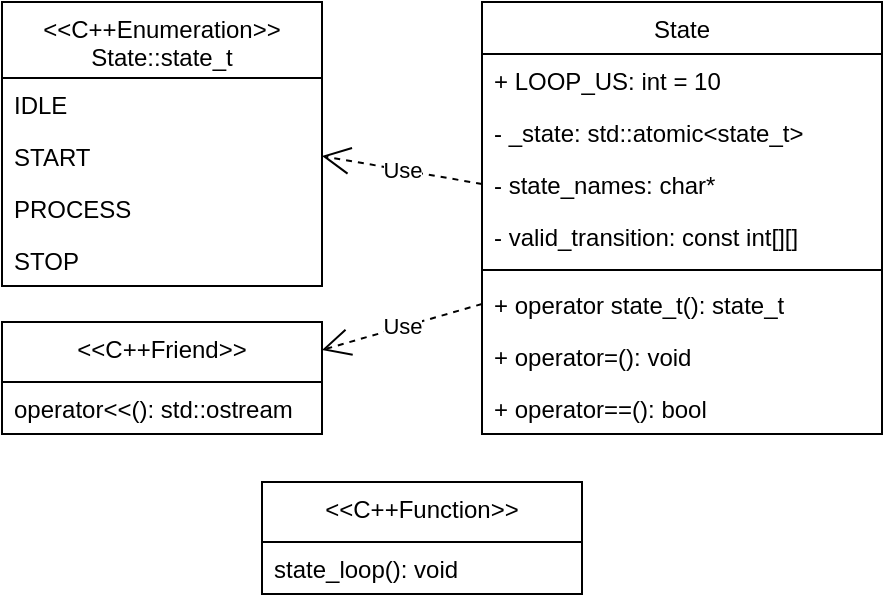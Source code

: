 <mxfile version="16.5.1" type="device" pages="5"><diagram id="C5RBs43oDa-KdzZeNtuy" name="State"><mxGraphModel dx="1036" dy="640" grid="1" gridSize="10" guides="1" tooltips="1" connect="1" arrows="1" fold="1" page="1" pageScale="1" pageWidth="827" pageHeight="1169" math="0" shadow="0"><root><mxCell id="WIyWlLk6GJQsqaUBKTNV-0"/><mxCell id="WIyWlLk6GJQsqaUBKTNV-1" parent="WIyWlLk6GJQsqaUBKTNV-0"/><mxCell id="zkfFHV4jXpPFQw0GAbJ--6" value="State" style="swimlane;fontStyle=0;align=center;verticalAlign=top;childLayout=stackLayout;horizontal=1;startSize=26;horizontalStack=0;resizeParent=1;resizeLast=0;collapsible=1;marginBottom=0;rounded=0;shadow=0;strokeWidth=1;" parent="WIyWlLk6GJQsqaUBKTNV-1" vertex="1"><mxGeometry x="280" y="80" width="200" height="216" as="geometry"><mxRectangle x="130" y="380" width="160" height="26" as="alternateBounds"/></mxGeometry></mxCell><mxCell id="zkfFHV4jXpPFQw0GAbJ--7" value="+ LOOP_US: int = 10" style="text;align=left;verticalAlign=top;spacingLeft=4;spacingRight=4;overflow=hidden;rotatable=0;points=[[0,0.5],[1,0.5]];portConstraint=eastwest;" parent="zkfFHV4jXpPFQw0GAbJ--6" vertex="1"><mxGeometry y="26" width="200" height="26" as="geometry"/></mxCell><mxCell id="RY9YaPXc2gvFqmGJbjss-0" value="- _state: std::atomic&lt;state_t&gt;&#10;" style="text;align=left;verticalAlign=top;spacingLeft=4;spacingRight=4;overflow=hidden;rotatable=0;points=[[0,0.5],[1,0.5]];portConstraint=eastwest;rounded=0;shadow=0;html=0;" parent="zkfFHV4jXpPFQw0GAbJ--6" vertex="1"><mxGeometry y="52" width="200" height="26" as="geometry"/></mxCell><mxCell id="RY9YaPXc2gvFqmGJbjss-2" value="- state_names: char*" style="text;align=left;verticalAlign=top;spacingLeft=4;spacingRight=4;overflow=hidden;rotatable=0;points=[[0,0.5],[1,0.5]];portConstraint=eastwest;rounded=0;shadow=0;html=0;" parent="zkfFHV4jXpPFQw0GAbJ--6" vertex="1"><mxGeometry y="78" width="200" height="26" as="geometry"/></mxCell><mxCell id="RY9YaPXc2gvFqmGJbjss-3" value="- valid_transition: const int[][]" style="text;align=left;verticalAlign=top;spacingLeft=4;spacingRight=4;overflow=hidden;rotatable=0;points=[[0,0.5],[1,0.5]];portConstraint=eastwest;rounded=0;shadow=0;html=0;" parent="zkfFHV4jXpPFQw0GAbJ--6" vertex="1"><mxGeometry y="104" width="200" height="26" as="geometry"/></mxCell><mxCell id="zkfFHV4jXpPFQw0GAbJ--9" value="" style="line;html=1;strokeWidth=1;align=left;verticalAlign=middle;spacingTop=-1;spacingLeft=3;spacingRight=3;rotatable=0;labelPosition=right;points=[];portConstraint=eastwest;" parent="zkfFHV4jXpPFQw0GAbJ--6" vertex="1"><mxGeometry y="130" width="200" height="8" as="geometry"/></mxCell><mxCell id="RY9YaPXc2gvFqmGJbjss-6" value="+ operator state_t(): state_t" style="text;align=left;verticalAlign=top;spacingLeft=4;spacingRight=4;overflow=hidden;rotatable=0;points=[[0,0.5],[1,0.5]];portConstraint=eastwest;" parent="zkfFHV4jXpPFQw0GAbJ--6" vertex="1"><mxGeometry y="138" width="200" height="26" as="geometry"/></mxCell><mxCell id="RY9YaPXc2gvFqmGJbjss-1" value="+ operator=(): void&#10;" style="text;align=left;verticalAlign=top;spacingLeft=4;spacingRight=4;overflow=hidden;rotatable=0;points=[[0,0.5],[1,0.5]];portConstraint=eastwest;" parent="zkfFHV4jXpPFQw0GAbJ--6" vertex="1"><mxGeometry y="164" width="200" height="26" as="geometry"/></mxCell><mxCell id="RY9YaPXc2gvFqmGJbjss-5" value="+ operator==(): bool" style="text;align=left;verticalAlign=top;spacingLeft=4;spacingRight=4;overflow=hidden;rotatable=0;points=[[0,0.5],[1,0.5]];portConstraint=eastwest;" parent="zkfFHV4jXpPFQw0GAbJ--6" vertex="1"><mxGeometry y="190" width="200" height="26" as="geometry"/></mxCell><mxCell id="RY9YaPXc2gvFqmGJbjss-72" value="&lt;&lt;C++Enumeration&gt;&gt;&#10;State::state_t" style="swimlane;fontStyle=0;align=center;verticalAlign=top;childLayout=stackLayout;horizontal=1;startSize=38;horizontalStack=0;resizeParent=1;resizeLast=0;collapsible=1;marginBottom=0;rounded=0;shadow=0;strokeWidth=1;" parent="WIyWlLk6GJQsqaUBKTNV-1" vertex="1"><mxGeometry x="40" y="80" width="160" height="142" as="geometry"><mxRectangle x="340" y="380" width="170" height="26" as="alternateBounds"/></mxGeometry></mxCell><mxCell id="RY9YaPXc2gvFqmGJbjss-77" value="IDLE&#10;" style="text;align=left;verticalAlign=top;spacingLeft=4;spacingRight=4;overflow=hidden;rotatable=0;points=[[0,0.5],[1,0.5]];portConstraint=eastwest;" parent="RY9YaPXc2gvFqmGJbjss-72" vertex="1"><mxGeometry y="38" width="160" height="26" as="geometry"/></mxCell><mxCell id="RY9YaPXc2gvFqmGJbjss-75" value="START" style="text;align=left;verticalAlign=top;spacingLeft=4;spacingRight=4;overflow=hidden;rotatable=0;points=[[0,0.5],[1,0.5]];portConstraint=eastwest;" parent="RY9YaPXc2gvFqmGJbjss-72" vertex="1"><mxGeometry y="64" width="160" height="26" as="geometry"/></mxCell><mxCell id="RY9YaPXc2gvFqmGJbjss-78" value="PROCESS" style="text;align=left;verticalAlign=top;spacingLeft=4;spacingRight=4;overflow=hidden;rotatable=0;points=[[0,0.5],[1,0.5]];portConstraint=eastwest;" parent="RY9YaPXc2gvFqmGJbjss-72" vertex="1"><mxGeometry y="90" width="160" height="26" as="geometry"/></mxCell><mxCell id="RY9YaPXc2gvFqmGJbjss-76" value="STOP" style="text;align=left;verticalAlign=top;spacingLeft=4;spacingRight=4;overflow=hidden;rotatable=0;points=[[0,0.5],[1,0.5]];portConstraint=eastwest;" parent="RY9YaPXc2gvFqmGJbjss-72" vertex="1"><mxGeometry y="116" width="160" height="26" as="geometry"/></mxCell><mxCell id="LaGKJCUzEwlvBnWFK8P4-9" value="&lt;&lt;C++Friend&gt;&gt;&#10;" style="swimlane;fontStyle=0;align=center;verticalAlign=top;childLayout=stackLayout;horizontal=1;startSize=30;horizontalStack=0;resizeParent=1;resizeLast=0;collapsible=1;marginBottom=0;rounded=0;shadow=0;strokeWidth=1;" vertex="1" parent="WIyWlLk6GJQsqaUBKTNV-1"><mxGeometry x="40" y="240" width="160" height="56" as="geometry"><mxRectangle x="340" y="380" width="170" height="26" as="alternateBounds"/></mxGeometry></mxCell><mxCell id="LaGKJCUzEwlvBnWFK8P4-19" value="operator&lt;&lt;(): std::ostream" style="text;align=left;verticalAlign=top;spacingLeft=4;spacingRight=4;overflow=hidden;rotatable=0;points=[[0,0.5],[1,0.5]];portConstraint=eastwest;" vertex="1" parent="LaGKJCUzEwlvBnWFK8P4-9"><mxGeometry y="30" width="160" height="26" as="geometry"/></mxCell><mxCell id="LaGKJCUzEwlvBnWFK8P4-21" value="Use" style="endArrow=open;endSize=12;dashed=1;html=1;rounded=0;entryX=1;entryY=0.5;entryDx=0;entryDy=0;" edge="1" parent="WIyWlLk6GJQsqaUBKTNV-1" target="RY9YaPXc2gvFqmGJbjss-75"><mxGeometry width="160" relative="1" as="geometry"><mxPoint x="280" y="171" as="sourcePoint"/><mxPoint x="200" y="163" as="targetPoint"/></mxGeometry></mxCell><mxCell id="LaGKJCUzEwlvBnWFK8P4-22" value="Use" style="endArrow=open;endSize=12;dashed=1;html=1;rounded=0;entryX=1;entryY=0.25;entryDx=0;entryDy=0;exitX=0;exitY=0.5;exitDx=0;exitDy=0;" edge="1" parent="WIyWlLk6GJQsqaUBKTNV-1" source="RY9YaPXc2gvFqmGJbjss-6" target="LaGKJCUzEwlvBnWFK8P4-9"><mxGeometry width="160" relative="1" as="geometry"><mxPoint x="320" y="366" as="sourcePoint"/><mxPoint x="240" y="332" as="targetPoint"/></mxGeometry></mxCell><mxCell id="2EZqiLzmuTnbIzknd549-1" value="&lt;&lt;C++Function&gt;&gt;&#10;" style="swimlane;fontStyle=0;align=center;verticalAlign=top;childLayout=stackLayout;horizontal=1;startSize=30;horizontalStack=0;resizeParent=1;resizeLast=0;collapsible=1;marginBottom=0;rounded=0;shadow=0;strokeWidth=1;" vertex="1" parent="WIyWlLk6GJQsqaUBKTNV-1"><mxGeometry x="170" y="320" width="160" height="56" as="geometry"><mxRectangle x="340" y="380" width="170" height="26" as="alternateBounds"/></mxGeometry></mxCell><mxCell id="2EZqiLzmuTnbIzknd549-2" value="state_loop(): void" style="text;align=left;verticalAlign=top;spacingLeft=4;spacingRight=4;overflow=hidden;rotatable=0;points=[[0,0.5],[1,0.5]];portConstraint=eastwest;" vertex="1" parent="2EZqiLzmuTnbIzknd549-1"><mxGeometry y="30" width="160" height="26" as="geometry"/></mxCell></root></mxGraphModel></diagram><diagram id="S3ZSPLwjnr560qJW5MFK" name="Terminal"><mxGraphModel dx="1036" dy="640" grid="1" gridSize="10" guides="1" tooltips="1" connect="1" arrows="1" fold="1" page="1" pageScale="1" pageWidth="850" pageHeight="1100" math="0" shadow="0"><root><mxCell id="K1Q7f3SNImgeeoyiv7hC-0"/><mxCell id="K1Q7f3SNImgeeoyiv7hC-1" parent="K1Q7f3SNImgeeoyiv7hC-0"/><mxCell id="K1Q7f3SNImgeeoyiv7hC-2" value="Terminal" style="swimlane;fontStyle=0;align=center;verticalAlign=top;childLayout=stackLayout;horizontal=1;startSize=26;horizontalStack=0;resizeParent=1;resizeLast=0;collapsible=1;marginBottom=0;rounded=0;shadow=0;strokeWidth=1;" vertex="1" parent="K1Q7f3SNImgeeoyiv7hC-1"><mxGeometry x="280" y="40" width="200" height="138" as="geometry"><mxRectangle x="340" y="380" width="170" height="26" as="alternateBounds"/></mxGeometry></mxCell><mxCell id="K1Q7f3SNImgeeoyiv7hC-3" value="+ LOOP_MS" style="text;align=left;verticalAlign=top;spacingLeft=4;spacingRight=4;overflow=hidden;rotatable=0;points=[[0,0.5],[1,0.5]];portConstraint=eastwest;" vertex="1" parent="K1Q7f3SNImgeeoyiv7hC-2"><mxGeometry y="26" width="200" height="26" as="geometry"/></mxCell><mxCell id="K1Q7f3SNImgeeoyiv7hC-4" value="+ is_active: std::atomic&lt;bool&gt;" style="text;align=left;verticalAlign=top;spacingLeft=4;spacingRight=4;overflow=hidden;rotatable=0;points=[[0,0.5],[1,0.5]];portConstraint=eastwest;" vertex="1" parent="K1Q7f3SNImgeeoyiv7hC-2"><mxGeometry y="52" width="200" height="26" as="geometry"/></mxCell><mxCell id="K1Q7f3SNImgeeoyiv7hC-5" value="" style="line;html=1;strokeWidth=1;align=left;verticalAlign=middle;spacingTop=-1;spacingLeft=3;spacingRight=3;rotatable=0;labelPosition=right;points=[];portConstraint=eastwest;" vertex="1" parent="K1Q7f3SNImgeeoyiv7hC-2"><mxGeometry y="78" width="200" height="8" as="geometry"/></mxCell><mxCell id="K1Q7f3SNImgeeoyiv7hC-6" value="+ welcome(): void" style="text;align=left;verticalAlign=top;spacingLeft=4;spacingRight=4;overflow=hidden;rotatable=0;points=[[0,0.5],[1,0.5]];portConstraint=eastwest;" vertex="1" parent="K1Q7f3SNImgeeoyiv7hC-2"><mxGeometry y="86" width="200" height="26" as="geometry"/></mxCell><mxCell id="K1Q7f3SNImgeeoyiv7hC-7" value="+ log_data(): void" style="text;align=left;verticalAlign=top;spacingLeft=4;spacingRight=4;overflow=hidden;rotatable=0;points=[[0,0.5],[1,0.5]];portConstraint=eastwest;" vertex="1" parent="K1Q7f3SNImgeeoyiv7hC-2"><mxGeometry y="112" width="200" height="26" as="geometry"/></mxCell><mxCell id="K1Q7f3SNImgeeoyiv7hC-8" value="&lt;&lt;C++Enumeration&gt;&gt;&#10;Terminal::cmd_t" style="swimlane;fontStyle=0;align=center;verticalAlign=top;childLayout=stackLayout;horizontal=1;startSize=38;horizontalStack=0;resizeParent=1;resizeLast=0;collapsible=1;marginBottom=0;rounded=0;shadow=0;strokeWidth=1;" vertex="1" parent="K1Q7f3SNImgeeoyiv7hC-1"><mxGeometry x="40" y="40" width="160" height="246" as="geometry"><mxRectangle x="340" y="380" width="170" height="26" as="alternateBounds"/></mxGeometry></mxCell><mxCell id="K1Q7f3SNImgeeoyiv7hC-9" value="UNKNOWN" style="text;align=left;verticalAlign=top;spacingLeft=4;spacingRight=4;overflow=hidden;rotatable=0;points=[[0,0.5],[1,0.5]];portConstraint=eastwest;" vertex="1" parent="K1Q7f3SNImgeeoyiv7hC-8"><mxGeometry y="38" width="160" height="26" as="geometry"/></mxCell><mxCell id="K1Q7f3SNImgeeoyiv7hC-10" value="HELP" style="text;align=left;verticalAlign=top;spacingLeft=4;spacingRight=4;overflow=hidden;rotatable=0;points=[[0,0.5],[1,0.5]];portConstraint=eastwest;" vertex="1" parent="K1Q7f3SNImgeeoyiv7hC-8"><mxGeometry y="64" width="160" height="26" as="geometry"/></mxCell><mxCell id="K1Q7f3SNImgeeoyiv7hC-11" value="START" style="text;align=left;verticalAlign=top;spacingLeft=4;spacingRight=4;overflow=hidden;rotatable=0;points=[[0,0.5],[1,0.5]];portConstraint=eastwest;" vertex="1" parent="K1Q7f3SNImgeeoyiv7hC-8"><mxGeometry y="90" width="160" height="26" as="geometry"/></mxCell><mxCell id="K1Q7f3SNImgeeoyiv7hC-12" value="STOP" style="text;align=left;verticalAlign=top;spacingLeft=4;spacingRight=4;overflow=hidden;rotatable=0;points=[[0,0.5],[1,0.5]];portConstraint=eastwest;" vertex="1" parent="K1Q7f3SNImgeeoyiv7hC-8"><mxGeometry y="116" width="160" height="26" as="geometry"/></mxCell><mxCell id="K1Q7f3SNImgeeoyiv7hC-13" value="EDIT&#10;" style="text;align=left;verticalAlign=top;spacingLeft=4;spacingRight=4;overflow=hidden;rotatable=0;points=[[0,0.5],[1,0.5]];portConstraint=eastwest;" vertex="1" parent="K1Q7f3SNImgeeoyiv7hC-8"><mxGeometry y="142" width="160" height="26" as="geometry"/></mxCell><mxCell id="K1Q7f3SNImgeeoyiv7hC-14" value="SPEED" style="text;align=left;verticalAlign=top;spacingLeft=4;spacingRight=4;overflow=hidden;rotatable=0;points=[[0,0.5],[1,0.5]];portConstraint=eastwest;" vertex="1" parent="K1Q7f3SNImgeeoyiv7hC-8"><mxGeometry y="168" width="160" height="26" as="geometry"/></mxCell><mxCell id="K1Q7f3SNImgeeoyiv7hC-15" value="TORQUE" style="text;align=left;verticalAlign=top;spacingLeft=4;spacingRight=4;overflow=hidden;rotatable=0;points=[[0,0.5],[1,0.5]];portConstraint=eastwest;" vertex="1" parent="K1Q7f3SNImgeeoyiv7hC-8"><mxGeometry y="194" width="160" height="26" as="geometry"/></mxCell><mxCell id="K1Q7f3SNImgeeoyiv7hC-16" value="EXIT" style="text;align=left;verticalAlign=top;spacingLeft=4;spacingRight=4;overflow=hidden;rotatable=0;points=[[0,0.5],[1,0.5]];portConstraint=eastwest;" vertex="1" parent="K1Q7f3SNImgeeoyiv7hC-8"><mxGeometry y="220" width="160" height="26" as="geometry"/></mxCell><mxCell id="K1Q7f3SNImgeeoyiv7hC-17" value="Use" style="endArrow=open;endSize=12;dashed=1;html=1;rounded=0;entryX=1;entryY=0.5;entryDx=0;entryDy=0;exitX=0;exitY=0.5;exitDx=0;exitDy=0;" edge="1" parent="K1Q7f3SNImgeeoyiv7hC-1" source="K1Q7f3SNImgeeoyiv7hC-6" target="K1Q7f3SNImgeeoyiv7hC-12"><mxGeometry width="160" relative="1" as="geometry"><mxPoint x="370" y="239.0" as="sourcePoint"/><mxPoint x="290" y="210" as="targetPoint"/></mxGeometry></mxCell><mxCell id="SVa6zPz8AVin_waZwpMo-0" value="&lt;&lt;C++Function&gt;&gt;&#10;" style="swimlane;fontStyle=0;align=center;verticalAlign=top;childLayout=stackLayout;horizontal=1;startSize=30;horizontalStack=0;resizeParent=1;resizeLast=0;collapsible=1;marginBottom=0;rounded=0;shadow=0;strokeWidth=1;" vertex="1" parent="K1Q7f3SNImgeeoyiv7hC-1"><mxGeometry x="280" y="230" width="160" height="56" as="geometry"><mxRectangle x="340" y="380" width="170" height="26" as="alternateBounds"/></mxGeometry></mxCell><mxCell id="SVa6zPz8AVin_waZwpMo-1" value="terminal_loop(): void" style="text;align=left;verticalAlign=top;spacingLeft=4;spacingRight=4;overflow=hidden;rotatable=0;points=[[0,0.5],[1,0.5]];portConstraint=eastwest;" vertex="1" parent="SVa6zPz8AVin_waZwpMo-0"><mxGeometry y="30" width="160" height="26" as="geometry"/></mxCell></root></mxGraphModel></diagram><diagram id="K4_wz26u4_bJ9u6Z-ovo" name="Log"><mxGraphModel dx="1036" dy="640" grid="1" gridSize="10" guides="1" tooltips="1" connect="1" arrows="1" fold="1" page="1" pageScale="1" pageWidth="850" pageHeight="1100" math="0" shadow="0"><root><mxCell id="4l3vpZt_UCrVQgA9p2ei-0"/><mxCell id="4l3vpZt_UCrVQgA9p2ei-1" parent="4l3vpZt_UCrVQgA9p2ei-0"/><mxCell id="4l3vpZt_UCrVQgA9p2ei-2" value="Log" style="swimlane;fontStyle=0;align=center;verticalAlign=top;childLayout=stackLayout;horizontal=1;startSize=26;horizontalStack=0;resizeParent=1;resizeLast=0;collapsible=1;marginBottom=0;rounded=0;shadow=0;strokeWidth=1;" vertex="1" parent="4l3vpZt_UCrVQgA9p2ei-1"><mxGeometry x="40" y="40" width="200" height="60" as="geometry"><mxRectangle x="340" y="380" width="170" height="26" as="alternateBounds"/></mxGeometry></mxCell><mxCell id="4l3vpZt_UCrVQgA9p2ei-3" value="" style="line;html=1;strokeWidth=1;align=left;verticalAlign=middle;spacingTop=-1;spacingLeft=3;spacingRight=3;rotatable=0;labelPosition=right;points=[];portConstraint=eastwest;" vertex="1" parent="4l3vpZt_UCrVQgA9p2ei-2"><mxGeometry y="26" width="200" height="8" as="geometry"/></mxCell><mxCell id="4l3vpZt_UCrVQgA9p2ei-4" value="+ Log(): Log" style="text;align=left;verticalAlign=top;spacingLeft=4;spacingRight=4;overflow=hidden;rotatable=0;points=[[0,0.5],[1,0.5]];portConstraint=eastwest;" vertex="1" parent="4l3vpZt_UCrVQgA9p2ei-2"><mxGeometry y="34" width="200" height="26" as="geometry"/></mxCell></root></mxGraphModel></diagram><diagram id="j2B9jsabrFUEnGtj6gN2" name="Register"><mxGraphModel dx="1038" dy="641" grid="1" gridSize="10" guides="1" tooltips="1" connect="1" arrows="1" fold="1" page="1" pageScale="1" pageWidth="850" pageHeight="1100" math="0" shadow="0"><root><mxCell id="ud2rbgxDTZCjJ-v95dRw-0"/><mxCell id="ud2rbgxDTZCjJ-v95dRw-1" parent="ud2rbgxDTZCjJ-v95dRw-0"/><mxCell id="ud2rbgxDTZCjJ-v95dRw-2" value="Register" style="swimlane;fontStyle=0;align=center;verticalAlign=top;childLayout=stackLayout;horizontal=1;startSize=26;horizontalStack=0;resizeParent=1;resizeLast=0;collapsible=1;marginBottom=0;rounded=0;shadow=0;strokeWidth=1;" vertex="1" parent="ud2rbgxDTZCjJ-v95dRw-1"><mxGeometry x="325" y="121" width="200" height="212" as="geometry"><mxRectangle x="340" y="380" width="170" height="26" as="alternateBounds"/></mxGeometry></mxCell><mxCell id="ud2rbgxDTZCjJ-v95dRw-3" value="- region: std::string" style="text;align=left;verticalAlign=top;spacingLeft=4;spacingRight=4;overflow=hidden;rotatable=0;points=[[0,0.5],[1,0.5]];portConstraint=eastwest;" vertex="1" parent="ud2rbgxDTZCjJ-v95dRw-2"><mxGeometry y="26" width="200" height="22" as="geometry"/></mxCell><mxCell id="ud2rbgxDTZCjJ-v95dRw-4" value="- alias: std::string" style="text;align=left;verticalAlign=top;spacingLeft=4;spacingRight=4;overflow=hidden;rotatable=0;points=[[0,0.5],[1,0.5]];portConstraint=eastwest;" vertex="1" parent="ud2rbgxDTZCjJ-v95dRw-2"><mxGeometry y="48" width="200" height="26" as="geometry"/></mxCell><mxCell id="ud2rbgxDTZCjJ-v95dRw-5" value="- fix: fixed_point" style="text;align=left;verticalAlign=top;spacingLeft=4;spacingRight=4;overflow=hidden;rotatable=0;points=[[0,0.5],[1,0.5]];portConstraint=eastwest;" vertex="1" parent="ud2rbgxDTZCjJ-v95dRw-2"><mxGeometry y="74" width="200" height="26" as="geometry"/></mxCell><mxCell id="ud2rbgxDTZCjJ-v95dRw-6" value="" style="line;html=1;strokeWidth=1;align=left;verticalAlign=middle;spacingTop=-1;spacingLeft=3;spacingRight=3;rotatable=0;labelPosition=right;points=[];portConstraint=eastwest;" vertex="1" parent="ud2rbgxDTZCjJ-v95dRw-2"><mxGeometry y="100" width="200" height="8" as="geometry"/></mxCell><mxCell id="ud2rbgxDTZCjJ-v95dRw-7" value="+ Register(): Register" style="text;align=left;verticalAlign=top;spacingLeft=4;spacingRight=4;overflow=hidden;rotatable=0;points=[[0,0.5],[1,0.5]];portConstraint=eastwest;" vertex="1" parent="ud2rbgxDTZCjJ-v95dRw-2"><mxGeometry y="108" width="200" height="26" as="geometry"/></mxCell><mxCell id="Oyr0XDXGNVJnuecXMp4w-0" value="+ operator ==(): Register" style="text;align=left;verticalAlign=top;spacingLeft=4;spacingRight=4;overflow=hidden;rotatable=0;points=[[0,0.5],[1,0.5]];portConstraint=eastwest;" vertex="1" parent="ud2rbgxDTZCjJ-v95dRw-2"><mxGeometry y="134" width="200" height="26" as="geometry"/></mxCell><mxCell id="PlrAAFxv6j3PhcF66_7F-8" value="+ operator =(): void&#10;" style="text;align=left;verticalAlign=top;spacingLeft=4;spacingRight=4;overflow=hidden;rotatable=0;points=[[0,0.5],[1,0.5]];portConstraint=eastwest;" vertex="1" parent="ud2rbgxDTZCjJ-v95dRw-2"><mxGeometry y="160" width="200" height="26" as="geometry"/></mxCell><mxCell id="PlrAAFxv6j3PhcF66_7F-7" value="+ operator float(): float&#10;" style="text;align=left;verticalAlign=top;spacingLeft=4;spacingRight=4;overflow=hidden;rotatable=0;points=[[0,0.5],[1,0.5]];portConstraint=eastwest;" vertex="1" parent="ud2rbgxDTZCjJ-v95dRw-2"><mxGeometry y="186" width="200" height="26" as="geometry"/></mxCell><mxCell id="ud2rbgxDTZCjJ-v95dRw-8" value="Sensor" style="swimlane;fontStyle=0;align=center;verticalAlign=top;childLayout=stackLayout;horizontal=1;startSize=26;horizontalStack=0;resizeParent=1;resizeLast=0;collapsible=1;marginBottom=0;rounded=0;shadow=0;strokeWidth=1;" vertex="1" parent="ud2rbgxDTZCjJ-v95dRw-1"><mxGeometry x="600" y="150" width="200" height="112" as="geometry"><mxRectangle x="340" y="380" width="170" height="26" as="alternateBounds"/></mxGeometry></mxCell><mxCell id="PlrAAFxv6j3PhcF66_7F-5" value="+ regs: Register" style="text;align=left;verticalAlign=top;spacingLeft=4;spacingRight=4;overflow=hidden;rotatable=0;points=[[0,0.5],[1,0.5]];portConstraint=eastwest;" vertex="1" parent="ud2rbgxDTZCjJ-v95dRw-8"><mxGeometry y="26" width="200" height="26" as="geometry"/></mxCell><mxCell id="ud2rbgxDTZCjJ-v95dRw-9" value="" style="line;html=1;strokeWidth=1;align=left;verticalAlign=middle;spacingTop=-1;spacingLeft=3;spacingRight=3;rotatable=0;labelPosition=right;points=[];portConstraint=eastwest;" vertex="1" parent="ud2rbgxDTZCjJ-v95dRw-8"><mxGeometry y="52" width="200" height="8" as="geometry"/></mxCell><mxCell id="ud2rbgxDTZCjJ-v95dRw-10" value="+ Sensor(): Sensor" style="text;align=left;verticalAlign=top;spacingLeft=4;spacingRight=4;overflow=hidden;rotatable=0;points=[[0,0.5],[1,0.5]];portConstraint=eastwest;" vertex="1" parent="ud2rbgxDTZCjJ-v95dRw-8"><mxGeometry y="60" width="200" height="26" as="geometry"/></mxCell><mxCell id="PlrAAFxv6j3PhcF66_7F-4" value="+ update(): void" style="text;align=left;verticalAlign=top;spacingLeft=4;spacingRight=4;overflow=hidden;rotatable=0;points=[[0,0.5],[1,0.5]];portConstraint=eastwest;" vertex="1" parent="ud2rbgxDTZCjJ-v95dRw-8"><mxGeometry y="86" width="200" height="26" as="geometry"/></mxCell><mxCell id="ud2rbgxDTZCjJ-v95dRw-11" value="&lt;&lt;C++Typedef&gt;&gt;&#10;fixed_point" style="swimlane;fontStyle=0;align=center;verticalAlign=top;childLayout=stackLayout;horizontal=1;startSize=40;horizontalStack=0;resizeParent=1;resizeLast=0;collapsible=1;marginBottom=0;rounded=0;shadow=0;strokeWidth=1;" vertex="1" parent="ud2rbgxDTZCjJ-v95dRw-1"><mxGeometry x="45" y="120" width="200" height="118" as="geometry"><mxRectangle x="340" y="380" width="170" height="26" as="alternateBounds"/></mxGeometry></mxCell><mxCell id="ud2rbgxDTZCjJ-v95dRw-12" value="+ bits: unsigned int = 32" style="text;align=left;verticalAlign=top;spacingLeft=4;spacingRight=4;overflow=hidden;rotatable=0;points=[[0,0.5],[1,0.5]];portConstraint=eastwest;" vertex="1" parent="ud2rbgxDTZCjJ-v95dRw-11"><mxGeometry y="40" width="200" height="26" as="geometry"/></mxCell><mxCell id="ud2rbgxDTZCjJ-v95dRw-13" value="+ bin_point: unsigned int = 0" style="text;align=left;verticalAlign=top;spacingLeft=4;spacingRight=4;overflow=hidden;rotatable=0;points=[[0,0.5],[1,0.5]];portConstraint=eastwest;" vertex="1" parent="ud2rbgxDTZCjJ-v95dRw-11"><mxGeometry y="66" width="200" height="26" as="geometry"/></mxCell><mxCell id="ud2rbgxDTZCjJ-v95dRw-14" value="+ sign: unsigned int = 0" style="text;align=left;verticalAlign=top;spacingLeft=4;spacingRight=4;overflow=hidden;rotatable=0;points=[[0,0.5],[1,0.5]];portConstraint=eastwest;" vertex="1" parent="ud2rbgxDTZCjJ-v95dRw-11"><mxGeometry y="92" width="200" height="26" as="geometry"/></mxCell><mxCell id="ud2rbgxDTZCjJ-v95dRw-15" value="Use" style="endArrow=open;endSize=12;dashed=1;html=1;rounded=0;exitX=0;exitY=0.5;exitDx=0;exitDy=0;entryX=1;entryY=0.5;entryDx=0;entryDy=0;" edge="1" parent="ud2rbgxDTZCjJ-v95dRw-1" source="PlrAAFxv6j3PhcF66_7F-5" target="ud2rbgxDTZCjJ-v95dRw-4"><mxGeometry width="160" relative="1" as="geometry"><mxPoint x="515" y="50" as="sourcePoint"/><mxPoint x="565" y="230" as="targetPoint"/></mxGeometry></mxCell><mxCell id="ud2rbgxDTZCjJ-v95dRw-16" value="Use" style="endArrow=open;endSize=12;dashed=1;html=1;rounded=0;entryX=1;entryY=0.5;entryDx=0;entryDy=0;exitX=0;exitY=0.5;exitDx=0;exitDy=0;" edge="1" parent="ud2rbgxDTZCjJ-v95dRw-1" source="ud2rbgxDTZCjJ-v95dRw-5" target="ud2rbgxDTZCjJ-v95dRw-13"><mxGeometry width="160" relative="1" as="geometry"><mxPoint x="285" y="130" as="sourcePoint"/><mxPoint x="535" y="196" as="targetPoint"/></mxGeometry></mxCell><mxCell id="ud2rbgxDTZCjJ-v95dRw-17" value="&lt;&lt;C++Union&gt;&gt;&#10;float_cast" style="swimlane;fontStyle=0;align=center;verticalAlign=top;childLayout=stackLayout;horizontal=1;startSize=40;horizontalStack=0;resizeParent=1;resizeLast=0;collapsible=1;marginBottom=0;rounded=0;shadow=0;strokeWidth=1;" vertex="1" parent="ud2rbgxDTZCjJ-v95dRw-1"><mxGeometry x="45" y="280" width="200" height="170" as="geometry"><mxRectangle x="340" y="380" width="170" height="26" as="alternateBounds"/></mxGeometry></mxCell><mxCell id="ud2rbgxDTZCjJ-v95dRw-18" value="+ value: float" style="text;align=left;verticalAlign=top;spacingLeft=4;spacingRight=4;overflow=hidden;rotatable=0;points=[[0,0.5],[1,0.5]];portConstraint=eastwest;" vertex="1" parent="ud2rbgxDTZCjJ-v95dRw-17"><mxGeometry y="40" width="200" height="26" as="geometry"/></mxCell><mxCell id="ud2rbgxDTZCjJ-v95dRw-19" value="+ parts: struct" style="text;align=left;verticalAlign=top;spacingLeft=4;spacingRight=4;overflow=hidden;rotatable=0;points=[[0,0.5],[1,0.5]];portConstraint=eastwest;" vertex="1" parent="ud2rbgxDTZCjJ-v95dRw-17"><mxGeometry y="66" width="200" height="26" as="geometry"/></mxCell><mxCell id="ud2rbgxDTZCjJ-v95dRw-20" value="        + man: unsigned int : 23&#10;" style="text;align=left;verticalAlign=top;spacingLeft=4;spacingRight=4;overflow=hidden;rotatable=0;points=[[0,0.5],[1,0.5]];portConstraint=eastwest;" vertex="1" parent="ud2rbgxDTZCjJ-v95dRw-17"><mxGeometry y="92" width="200" height="26" as="geometry"/></mxCell><mxCell id="ud2rbgxDTZCjJ-v95dRw-21" value="        + exp: unsigned int : 23&#10;" style="text;align=left;verticalAlign=top;spacingLeft=4;spacingRight=4;overflow=hidden;rotatable=0;points=[[0,0.5],[1,0.5]];portConstraint=eastwest;" vertex="1" parent="ud2rbgxDTZCjJ-v95dRw-17"><mxGeometry y="118" width="200" height="26" as="geometry"/></mxCell><mxCell id="ud2rbgxDTZCjJ-v95dRw-22" value="        + sig: unsigned int : 23&#10;" style="text;align=left;verticalAlign=top;spacingLeft=4;spacingRight=4;overflow=hidden;rotatable=0;points=[[0,0.5],[1,0.5]];portConstraint=eastwest;" vertex="1" parent="ud2rbgxDTZCjJ-v95dRw-17"><mxGeometry y="144" width="200" height="26" as="geometry"/></mxCell><mxCell id="ud2rbgxDTZCjJ-v95dRw-23" value="Use" style="endArrow=open;endSize=12;dashed=1;html=1;rounded=0;entryX=1;entryY=0.5;entryDx=0;entryDy=0;exitX=0;exitY=0.5;exitDx=0;exitDy=0;" edge="1" parent="ud2rbgxDTZCjJ-v95dRw-1" source="Oyr0XDXGNVJnuecXMp4w-0" target="ud2rbgxDTZCjJ-v95dRw-18"><mxGeometry width="160" relative="1" as="geometry"><mxPoint x="315" y="320" as="sourcePoint"/><mxPoint x="425" y="90" as="targetPoint"/></mxGeometry></mxCell><mxCell id="PlrAAFxv6j3PhcF66_7F-0" value="&lt;&lt;C++Friend&gt;&gt;&#10;" style="swimlane;fontStyle=0;align=center;verticalAlign=top;childLayout=stackLayout;horizontal=1;startSize=30;horizontalStack=0;resizeParent=1;resizeLast=0;collapsible=1;marginBottom=0;rounded=0;shadow=0;strokeWidth=1;" vertex="1" parent="ud2rbgxDTZCjJ-v95dRw-1"><mxGeometry x="85" y="40" width="160" height="56" as="geometry"><mxRectangle x="340" y="380" width="170" height="26" as="alternateBounds"/></mxGeometry></mxCell><mxCell id="PlrAAFxv6j3PhcF66_7F-1" value="operator&lt;&lt;(): std::ostream" style="text;align=left;verticalAlign=top;spacingLeft=4;spacingRight=4;overflow=hidden;rotatable=0;points=[[0,0.5],[1,0.5]];portConstraint=eastwest;" vertex="1" parent="PlrAAFxv6j3PhcF66_7F-0"><mxGeometry y="30" width="160" height="26" as="geometry"/></mxCell><mxCell id="PlrAAFxv6j3PhcF66_7F-2" value="Use" style="endArrow=open;endSize=12;dashed=1;html=1;rounded=0;entryX=1;entryY=0.75;entryDx=0;entryDy=0;exitX=0;exitY=0.5;exitDx=0;exitDy=0;" edge="1" parent="ud2rbgxDTZCjJ-v95dRw-1" source="ud2rbgxDTZCjJ-v95dRw-3" target="PlrAAFxv6j3PhcF66_7F-0"><mxGeometry width="160" relative="1" as="geometry"><mxPoint x="365" y="330" as="sourcePoint"/><mxPoint x="255" y="395" as="targetPoint"/></mxGeometry></mxCell></root></mxGraphModel></diagram><diagram id="r12vt9d9xgPCB-riaWyj" name="State Machine"><mxGraphModel dx="1221" dy="754" grid="1" gridSize="10" guides="1" tooltips="1" connect="1" arrows="1" fold="1" page="1" pageScale="1" pageWidth="850" pageHeight="1100" math="0" shadow="0"><root><mxCell id="OSQi2vU2IYLcHTOk8HRD-0"/><mxCell id="OSQi2vU2IYLcHTOk8HRD-1" parent="OSQi2vU2IYLcHTOk8HRD-0"/><mxCell id="OSQi2vU2IYLcHTOk8HRD-2" value="State::START" style="swimlane;fontStyle=1;align=center;verticalAlign=middle;childLayout=stackLayout;horizontal=1;startSize=30;horizontalStack=0;resizeParent=0;resizeLast=1;container=0;fontColor=#000000;collapsible=0;rounded=1;arcSize=24;strokeColor=#ff0000;fillColor=#ffffc0;swimlaneFillColor=#ffffc0;dropTarget=0;" vertex="1" parent="OSQi2vU2IYLcHTOk8HRD-1"><mxGeometry x="380" y="40" width="160" height="120" as="geometry"/></mxCell><mxCell id="OSQi2vU2IYLcHTOk8HRD-7" value="State::IDLE" style="swimlane;fontStyle=1;align=center;verticalAlign=middle;childLayout=stackLayout;horizontal=1;startSize=30;horizontalStack=0;resizeParent=0;resizeLast=1;container=0;fontColor=#000000;collapsible=0;rounded=1;arcSize=24;strokeColor=#ff0000;fillColor=#ffffc0;swimlaneFillColor=#ffffc0;dropTarget=0;" vertex="1" parent="OSQi2vU2IYLcHTOk8HRD-1"><mxGeometry x="50" y="40" width="160" height="60" as="geometry"/></mxCell><mxCell id="OSQi2vU2IYLcHTOk8HRD-9" value="State::PROCESS" style="swimlane;fontStyle=1;align=center;verticalAlign=middle;childLayout=stackLayout;horizontal=1;startSize=30;horizontalStack=0;resizeParent=0;resizeLast=1;container=0;fontColor=#000000;collapsible=0;rounded=1;arcSize=24;strokeColor=#ff0000;fillColor=#ffffc0;swimlaneFillColor=#ffffc0;dropTarget=0;" vertex="1" parent="OSQi2vU2IYLcHTOk8HRD-1"><mxGeometry x="380" y="224" width="160" height="106" as="geometry"/></mxCell><mxCell id="OSQi2vU2IYLcHTOk8HRD-11" value="State::STOP" style="swimlane;fontStyle=1;align=center;verticalAlign=middle;childLayout=stackLayout;horizontal=1;startSize=30;horizontalStack=0;resizeParent=0;resizeLast=1;container=0;fontColor=#000000;collapsible=0;rounded=1;arcSize=24;strokeColor=#ff0000;fillColor=#ffffc0;swimlaneFillColor=#ffffc0;dropTarget=0;" vertex="1" parent="OSQi2vU2IYLcHTOk8HRD-1"><mxGeometry x="50" y="224" width="160" height="150" as="geometry"/></mxCell><mxCell id="OSQi2vU2IYLcHTOk8HRD-13" value="" style="endArrow=open;endFill=1;endSize=12;html=1;rounded=0;exitX=1;exitY=0;exitDx=0;exitDy=0;strokeColor=#FF0000;entryX=0;entryY=0;entryDx=0;entryDy=0;" edge="1" parent="OSQi2vU2IYLcHTOk8HRD-1"><mxGeometry width="160" relative="1" as="geometry"><mxPoint x="210" y="70" as="sourcePoint"/><mxPoint x="380" y="70" as="targetPoint"/></mxGeometry></mxCell><mxCell id="OSQi2vU2IYLcHTOk8HRD-14" value="" style="endArrow=open;endFill=1;endSize=12;html=1;rounded=0;strokeColor=#FF0000;entryX=0.5;entryY=0;entryDx=0;entryDy=0;startArrow=none;exitX=0.5;exitY=1;exitDx=0;exitDy=0;" edge="1" parent="OSQi2vU2IYLcHTOk8HRD-1" source="OSQi2vU2IYLcHTOk8HRD-33" target="OSQi2vU2IYLcHTOk8HRD-9"><mxGeometry width="160" relative="1" as="geometry"><mxPoint x="530" y="180" as="sourcePoint"/><mxPoint x="390" y="80" as="targetPoint"/></mxGeometry></mxCell><mxCell id="OSQi2vU2IYLcHTOk8HRD-15" value="" style="endArrow=open;endFill=1;endSize=12;html=1;rounded=0;exitX=0;exitY=0.75;exitDx=0;exitDy=0;strokeColor=#FF0000;entryX=0.995;entryY=0.102;entryDx=0;entryDy=0;entryPerimeter=0;" edge="1" parent="OSQi2vU2IYLcHTOk8HRD-1" source="OSQi2vU2IYLcHTOk8HRD-33" target="OSQi2vU2IYLcHTOk8HRD-11"><mxGeometry width="160" relative="1" as="geometry"><mxPoint x="420" y="100" as="sourcePoint"/><mxPoint x="280" y="220" as="targetPoint"/></mxGeometry></mxCell><mxCell id="OSQi2vU2IYLcHTOk8HRD-16" value="state&lt;font style=&quot;font-size: 12px&quot;&gt;&amp;nbsp;&lt;b style=&quot;font-family: &amp;#34;arial&amp;#34; , sans-serif ; text-align: left&quot;&gt;← State::START&lt;/b&gt;&lt;/font&gt;" style="text;html=1;align=center;verticalAlign=middle;resizable=0;points=[];autosize=1;strokeColor=none;fillColor=none;" vertex="1" parent="OSQi2vU2IYLcHTOk8HRD-1"><mxGeometry x="215" y="50" width="140" height="20" as="geometry"/></mxCell><mxCell id="OSQi2vU2IYLcHTOk8HRD-17" value="state&lt;font style=&quot;font-size: 12px&quot;&gt;&amp;nbsp;&lt;b style=&quot;font-family: &amp;#34;arial&amp;#34; , sans-serif ; text-align: left&quot;&gt;← State::PROCESS&lt;/b&gt;&lt;/font&gt;" style="text;html=1;align=center;verticalAlign=middle;resizable=0;points=[];autosize=1;strokeColor=none;fillColor=none;" vertex="1" parent="OSQi2vU2IYLcHTOk8HRD-1"><mxGeometry x="470" y="180" width="160" height="20" as="geometry"/></mxCell><mxCell id="OSQi2vU2IYLcHTOk8HRD-18" value="state&lt;font style=&quot;font-size: 12px&quot;&gt;&amp;nbsp;&lt;b style=&quot;font-family: &amp;#34;arial&amp;#34; , sans-serif ; text-align: left&quot;&gt;← State::STOP&lt;/b&gt;&lt;/font&gt;" style="text;html=1;align=center;verticalAlign=middle;resizable=0;points=[];autosize=1;strokeColor=none;fillColor=none;" vertex="1" parent="OSQi2vU2IYLcHTOk8HRD-1"><mxGeometry x="160" y="180" width="130" height="20" as="geometry"/></mxCell><mxCell id="OSQi2vU2IYLcHTOk8HRD-19" value="" style="endArrow=open;endFill=1;endSize=12;html=1;rounded=0;exitX=0.5;exitY=0;exitDx=0;exitDy=0;strokeColor=#FF0000;entryX=0.5;entryY=1;entryDx=0;entryDy=0;" edge="1" parent="OSQi2vU2IYLcHTOk8HRD-1" source="OSQi2vU2IYLcHTOk8HRD-11"><mxGeometry width="160" relative="1" as="geometry"><mxPoint x="270" y="260" as="sourcePoint"/><mxPoint x="130" y="100" as="targetPoint"/></mxGeometry></mxCell><mxCell id="OSQi2vU2IYLcHTOk8HRD-20" value="" style="endArrow=open;endFill=1;endSize=12;html=1;rounded=0;exitX=0;exitY=0.5;exitDx=0;exitDy=0;strokeColor=#FF0000;entryX=1;entryY=0.5;entryDx=0;entryDy=0;" edge="1" parent="OSQi2vU2IYLcHTOk8HRD-1" source="sf5p8KEUSuYVrlWbXDvn-5" target="OSQi2vU2IYLcHTOk8HRD-28"><mxGeometry width="160" relative="1" as="geometry"><mxPoint x="380" y="254" as="sourcePoint"/><mxPoint x="210" y="254" as="targetPoint"/></mxGeometry></mxCell><mxCell id="OSQi2vU2IYLcHTOk8HRD-21" value="state&lt;font style=&quot;font-size: 12px&quot;&gt;&amp;nbsp;&lt;b style=&quot;font-family: &amp;#34;arial&amp;#34; , sans-serif ; text-align: left&quot;&gt;← State::STOP&lt;/b&gt;&lt;/font&gt;" style="text;html=1;align=center;verticalAlign=middle;resizable=0;points=[];autosize=1;strokeColor=none;fillColor=none;" vertex="1" parent="OSQi2vU2IYLcHTOk8HRD-1"><mxGeometry x="240" y="276" width="130" height="20" as="geometry"/></mxCell><mxCell id="OSQi2vU2IYLcHTOk8HRD-25" value="terminal.log()" style="text;html=1;strokeColor=none;fillColor=none;align=center;verticalAlign=middle;spacingLeft=4;spacingRight=4;whiteSpace=wrap;overflow=hidden;rotatable=0;fontColor=#000000;labelBackgroundColor=none;fontSize=12;" vertex="1" parent="OSQi2vU2IYLcHTOk8HRD-1"><mxGeometry x="380" y="300" width="160" height="29" as="geometry"/></mxCell><mxCell id="OSQi2vU2IYLcHTOk8HRD-27" value="terminal.deactivate()" style="text;html=1;strokeColor=none;fillColor=none;align=center;verticalAlign=middle;spacingLeft=4;spacingRight=4;whiteSpace=wrap;overflow=hidden;rotatable=0;fontColor=#000000;labelBackgroundColor=none;fontSize=12;" vertex="1" parent="OSQi2vU2IYLcHTOk8HRD-1"><mxGeometry x="380" y="70" width="160" height="30" as="geometry"/></mxCell><mxCell id="OSQi2vU2IYLcHTOk8HRD-28" value="terminal.deactivate()" style="text;html=1;strokeColor=none;fillColor=none;align=center;verticalAlign=middle;spacingLeft=4;spacingRight=4;whiteSpace=wrap;overflow=hidden;rotatable=0;fontColor=#000000;labelBackgroundColor=none;fontSize=12;" vertex="1" parent="OSQi2vU2IYLcHTOk8HRD-1"><mxGeometry x="50" y="254" width="160" height="30" as="geometry"/></mxCell><mxCell id="OSQi2vU2IYLcHTOk8HRD-29" value="smooth_stop()" style="text;html=1;strokeColor=none;fillColor=none;align=center;verticalAlign=middle;spacingLeft=4;spacingRight=4;whiteSpace=wrap;overflow=hidden;rotatable=0;fontColor=#000000;labelBackgroundColor=none;fontSize=12;" vertex="1" parent="OSQi2vU2IYLcHTOk8HRD-1"><mxGeometry x="50" y="275" width="160" height="27" as="geometry"/></mxCell><mxCell id="OSQi2vU2IYLcHTOk8HRD-31" value="sensors.update()" style="text;html=1;strokeColor=none;fillColor=none;align=center;verticalAlign=middle;spacingLeft=4;spacingRight=4;whiteSpace=wrap;overflow=hidden;rotatable=0;fontColor=#000000;labelBackgroundColor=none;fontSize=12;" vertex="1" parent="OSQi2vU2IYLcHTOk8HRD-1"><mxGeometry x="380" y="276" width="160" height="30" as="geometry"/></mxCell><mxCell id="OSQi2vU2IYLcHTOk8HRD-32" value="state&lt;font style=&quot;font-size: 12px&quot;&gt;&amp;nbsp;&lt;b style=&quot;font-family: &amp;#34;arial&amp;#34; , sans-serif ; text-align: left&quot;&gt;← State::IDLE&lt;/b&gt;&lt;/font&gt;" style="text;html=1;align=center;verticalAlign=middle;resizable=0;points=[];autosize=1;strokeColor=none;fillColor=none;" vertex="1" parent="OSQi2vU2IYLcHTOk8HRD-1"><mxGeometry x="130" y="130" width="130" height="20" as="geometry"/></mxCell><mxCell id="OSQi2vU2IYLcHTOk8HRD-34" value="close_logic_IO()" style="text;html=1;strokeColor=none;fillColor=none;align=center;verticalAlign=middle;spacingLeft=4;spacingRight=4;whiteSpace=wrap;overflow=hidden;rotatable=0;fontColor=#000000;labelBackgroundColor=none;fontSize=12;" vertex="1" parent="OSQi2vU2IYLcHTOk8HRD-1"><mxGeometry x="50" y="298" width="160" height="27" as="geometry"/></mxCell><mxCell id="OSQi2vU2IYLcHTOk8HRD-35" value="terminal.deactivate()" style="text;html=1;strokeColor=none;fillColor=none;align=center;verticalAlign=middle;spacingLeft=4;spacingRight=4;whiteSpace=wrap;overflow=hidden;rotatable=0;fontColor=#000000;labelBackgroundColor=none;fontSize=12;" vertex="1" parent="OSQi2vU2IYLcHTOk8HRD-1"><mxGeometry x="50" y="345" width="160" height="21" as="geometry"/></mxCell><mxCell id="OSQi2vU2IYLcHTOk8HRD-36" value="discharge()" style="text;html=1;strokeColor=none;fillColor=none;align=center;verticalAlign=middle;spacingLeft=4;spacingRight=4;whiteSpace=wrap;overflow=hidden;rotatable=0;fontColor=#000000;labelBackgroundColor=none;fontSize=12;" vertex="1" parent="OSQi2vU2IYLcHTOk8HRD-1"><mxGeometry x="50" y="325" width="160" height="18" as="geometry"/></mxCell><mxCell id="sf5p8KEUSuYVrlWbXDvn-0" value="reset_pi_controllers()" style="text;html=1;strokeColor=none;fillColor=none;align=center;verticalAlign=middle;spacingLeft=4;spacingRight=4;whiteSpace=wrap;overflow=hidden;rotatable=0;fontColor=#000000;labelBackgroundColor=none;fontSize=12;" vertex="1" parent="OSQi2vU2IYLcHTOk8HRD-1"><mxGeometry x="380" y="90" width="160" height="30" as="geometry"/></mxCell><mxCell id="sf5p8KEUSuYVrlWbXDvn-1" value="precharge()" style="text;html=1;strokeColor=none;fillColor=none;align=center;verticalAlign=middle;spacingLeft=4;spacingRight=4;whiteSpace=wrap;overflow=hidden;rotatable=0;fontColor=#000000;labelBackgroundColor=none;fontSize=12;" vertex="1" parent="OSQi2vU2IYLcHTOk8HRD-1"><mxGeometry x="380" y="110" width="160" height="30" as="geometry"/></mxCell><mxCell id="OSQi2vU2IYLcHTOk8HRD-33" value="open_logic_IO()" style="text;html=1;strokeColor=none;fillColor=none;align=center;verticalAlign=middle;spacingLeft=4;spacingRight=4;whiteSpace=wrap;overflow=hidden;rotatable=0;fontColor=#000000;labelBackgroundColor=none;fontSize=12;" vertex="1" parent="OSQi2vU2IYLcHTOk8HRD-1"><mxGeometry x="380" y="130" width="160" height="30" as="geometry"/></mxCell><mxCell id="sf5p8KEUSuYVrlWbXDvn-5" value="terminal.activate()" style="text;html=1;strokeColor=none;fillColor=none;align=center;verticalAlign=middle;spacingLeft=4;spacingRight=4;whiteSpace=wrap;overflow=hidden;rotatable=0;fontColor=#000000;labelBackgroundColor=none;fontSize=12;" vertex="1" parent="OSQi2vU2IYLcHTOk8HRD-1"><mxGeometry x="380" y="254" width="160" height="30" as="geometry"/></mxCell><mxCell id="sf5p8KEUSuYVrlWbXDvn-8" value="terminal.activate()" style="text;html=1;strokeColor=none;fillColor=none;align=center;verticalAlign=middle;spacingLeft=4;spacingRight=4;whiteSpace=wrap;overflow=hidden;rotatable=0;fontColor=#000000;labelBackgroundColor=none;fontSize=12;" vertex="1" parent="OSQi2vU2IYLcHTOk8HRD-1"><mxGeometry x="50" y="70" width="160" height="30" as="geometry"/></mxCell></root></mxGraphModel></diagram></mxfile>